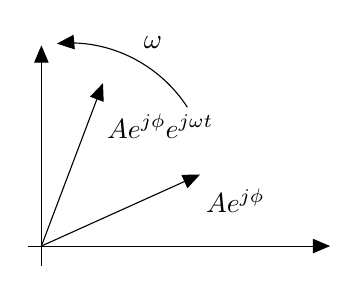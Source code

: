 \begin{tikzpicture}[y=-1cm]
\sf
\draw[arrows=-triangle 45,black] (6.854,5.226) +(-33:1.788) arc (-33:-95:1.788);
\draw[arrows=-triangle 45,black] (6.5,6.267) -- (6.5,3.467);
\draw[arrows=-triangle 45,black] (6.333,6.016) -- (10.167,6.016);
\draw[arrows=-triangle 45,black] (6.5,6.016) -- (8.516,5.107);
\draw[arrows=-triangle 45,black] (6.5,6.016) -- (7.282,3.947);
\path (7.678,3.511) node[text=black,anchor=base west] {$\omega$};
\path (8.467,5.589) node[text=black,anchor=base west] {$Ae^{j\phi}$};
\path (7.211,4.644) node[text=black,anchor=base west] {$Ae^{j\phi}e^{j\omega t}$};

\end{tikzpicture}%

%% Configure (x)emacs for this file ...
%% Local Variables:
%% mode: latex
%% End: